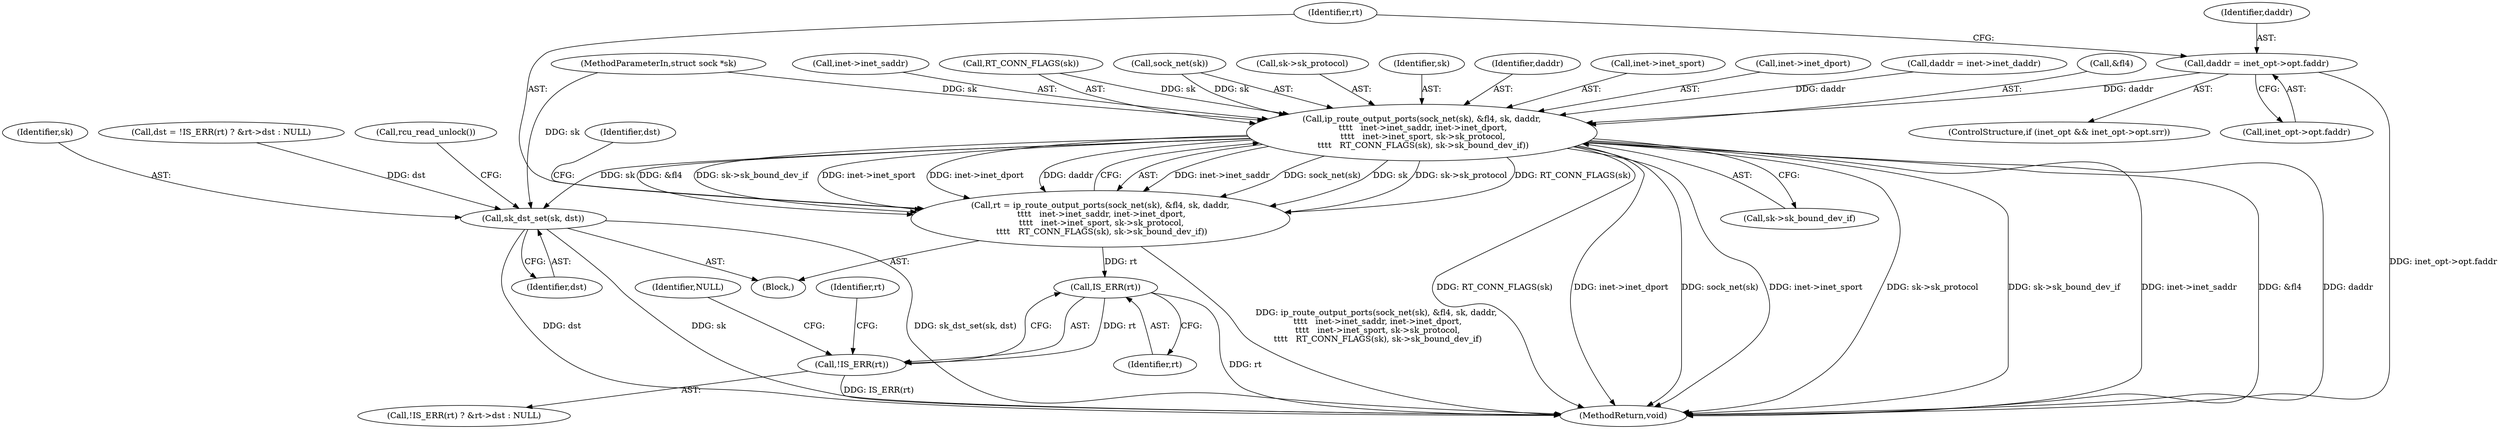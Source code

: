 digraph "0_linux_9709674e68646cee5a24e3000b3558d25412203a@pointer" {
"1000152" [label="(Call,daddr = inet_opt->opt.faddr)"];
"1000161" [label="(Call,ip_route_output_ports(sock_net(sk), &fl4, sk, daddr,\n \t\t\t\t   inet->inet_saddr, inet->inet_dport,\n \t\t\t\t   inet->inet_sport, sk->sk_protocol,\n \t\t\t\t   RT_CONN_FLAGS(sk), sk->sk_bound_dev_if))"];
"1000159" [label="(Call,rt = ip_route_output_ports(sock_net(sk), &fl4, sk, daddr,\n \t\t\t\t   inet->inet_saddr, inet->inet_dport,\n \t\t\t\t   inet->inet_sport, sk->sk_protocol,\n \t\t\t\t   RT_CONN_FLAGS(sk), sk->sk_bound_dev_if))"];
"1000189" [label="(Call,IS_ERR(rt))"];
"1000188" [label="(Call,!IS_ERR(rt))"];
"1000196" [label="(Call,sk_dst_set(sk, dst))"];
"1000187" [label="(Call,!IS_ERR(rt) ? &rt->dst : NULL)"];
"1000185" [label="(Call,dst = !IS_ERR(rt) ? &rt->dst : NULL)"];
"1000193" [label="(Identifier,rt)"];
"1000186" [label="(Identifier,dst)"];
"1000161" [label="(Call,ip_route_output_ports(sock_net(sk), &fl4, sk, daddr,\n \t\t\t\t   inet->inet_saddr, inet->inet_dport,\n \t\t\t\t   inet->inet_sport, sk->sk_protocol,\n \t\t\t\t   RT_CONN_FLAGS(sk), sk->sk_bound_dev_if))"];
"1000189" [label="(Call,IS_ERR(rt))"];
"1000199" [label="(Call,rcu_read_unlock())"];
"1000164" [label="(Call,&fl4)"];
"1000197" [label="(Identifier,sk)"];
"1000168" [label="(Call,inet->inet_saddr)"];
"1000144" [label="(ControlStructure,if (inet_opt && inet_opt->opt.srr))"];
"1000162" [label="(Call,sock_net(sk))"];
"1000177" [label="(Call,sk->sk_protocol)"];
"1000166" [label="(Identifier,sk)"];
"1000152" [label="(Call,daddr = inet_opt->opt.faddr)"];
"1000180" [label="(Call,RT_CONN_FLAGS(sk))"];
"1000190" [label="(Identifier,rt)"];
"1000159" [label="(Call,rt = ip_route_output_ports(sock_net(sk), &fl4, sk, daddr,\n \t\t\t\t   inet->inet_saddr, inet->inet_dport,\n \t\t\t\t   inet->inet_sport, sk->sk_protocol,\n \t\t\t\t   RT_CONN_FLAGS(sk), sk->sk_bound_dev_if))"];
"1000167" [label="(Identifier,daddr)"];
"1000198" [label="(Identifier,dst)"];
"1000195" [label="(Identifier,NULL)"];
"1000196" [label="(Call,sk_dst_set(sk, dst))"];
"1000174" [label="(Call,inet->inet_sport)"];
"1000188" [label="(Call,!IS_ERR(rt))"];
"1000153" [label="(Identifier,daddr)"];
"1000171" [label="(Call,inet->inet_dport)"];
"1000101" [label="(MethodParameterIn,struct sock *sk)"];
"1000110" [label="(Call,daddr = inet->inet_daddr)"];
"1000154" [label="(Call,inet_opt->opt.faddr)"];
"1000160" [label="(Identifier,rt)"];
"1000200" [label="(MethodReturn,void)"];
"1000102" [label="(Block,)"];
"1000182" [label="(Call,sk->sk_bound_dev_if)"];
"1000152" -> "1000144"  [label="AST: "];
"1000152" -> "1000154"  [label="CFG: "];
"1000153" -> "1000152"  [label="AST: "];
"1000154" -> "1000152"  [label="AST: "];
"1000160" -> "1000152"  [label="CFG: "];
"1000152" -> "1000200"  [label="DDG: inet_opt->opt.faddr"];
"1000152" -> "1000161"  [label="DDG: daddr"];
"1000161" -> "1000159"  [label="AST: "];
"1000161" -> "1000182"  [label="CFG: "];
"1000162" -> "1000161"  [label="AST: "];
"1000164" -> "1000161"  [label="AST: "];
"1000166" -> "1000161"  [label="AST: "];
"1000167" -> "1000161"  [label="AST: "];
"1000168" -> "1000161"  [label="AST: "];
"1000171" -> "1000161"  [label="AST: "];
"1000174" -> "1000161"  [label="AST: "];
"1000177" -> "1000161"  [label="AST: "];
"1000180" -> "1000161"  [label="AST: "];
"1000182" -> "1000161"  [label="AST: "];
"1000159" -> "1000161"  [label="CFG: "];
"1000161" -> "1000200"  [label="DDG: sk->sk_protocol"];
"1000161" -> "1000200"  [label="DDG: sk->sk_bound_dev_if"];
"1000161" -> "1000200"  [label="DDG: inet->inet_saddr"];
"1000161" -> "1000200"  [label="DDG: &fl4"];
"1000161" -> "1000200"  [label="DDG: daddr"];
"1000161" -> "1000200"  [label="DDG: RT_CONN_FLAGS(sk)"];
"1000161" -> "1000200"  [label="DDG: inet->inet_dport"];
"1000161" -> "1000200"  [label="DDG: sock_net(sk)"];
"1000161" -> "1000200"  [label="DDG: inet->inet_sport"];
"1000161" -> "1000159"  [label="DDG: inet->inet_saddr"];
"1000161" -> "1000159"  [label="DDG: sock_net(sk)"];
"1000161" -> "1000159"  [label="DDG: sk"];
"1000161" -> "1000159"  [label="DDG: sk->sk_protocol"];
"1000161" -> "1000159"  [label="DDG: RT_CONN_FLAGS(sk)"];
"1000161" -> "1000159"  [label="DDG: &fl4"];
"1000161" -> "1000159"  [label="DDG: sk->sk_bound_dev_if"];
"1000161" -> "1000159"  [label="DDG: inet->inet_sport"];
"1000161" -> "1000159"  [label="DDG: inet->inet_dport"];
"1000161" -> "1000159"  [label="DDG: daddr"];
"1000162" -> "1000161"  [label="DDG: sk"];
"1000180" -> "1000161"  [label="DDG: sk"];
"1000101" -> "1000161"  [label="DDG: sk"];
"1000110" -> "1000161"  [label="DDG: daddr"];
"1000161" -> "1000196"  [label="DDG: sk"];
"1000159" -> "1000102"  [label="AST: "];
"1000160" -> "1000159"  [label="AST: "];
"1000186" -> "1000159"  [label="CFG: "];
"1000159" -> "1000200"  [label="DDG: ip_route_output_ports(sock_net(sk), &fl4, sk, daddr,\n \t\t\t\t   inet->inet_saddr, inet->inet_dport,\n \t\t\t\t   inet->inet_sport, sk->sk_protocol,\n \t\t\t\t   RT_CONN_FLAGS(sk), sk->sk_bound_dev_if)"];
"1000159" -> "1000189"  [label="DDG: rt"];
"1000189" -> "1000188"  [label="AST: "];
"1000189" -> "1000190"  [label="CFG: "];
"1000190" -> "1000189"  [label="AST: "];
"1000188" -> "1000189"  [label="CFG: "];
"1000189" -> "1000200"  [label="DDG: rt"];
"1000189" -> "1000188"  [label="DDG: rt"];
"1000188" -> "1000187"  [label="AST: "];
"1000193" -> "1000188"  [label="CFG: "];
"1000195" -> "1000188"  [label="CFG: "];
"1000188" -> "1000200"  [label="DDG: IS_ERR(rt)"];
"1000196" -> "1000102"  [label="AST: "];
"1000196" -> "1000198"  [label="CFG: "];
"1000197" -> "1000196"  [label="AST: "];
"1000198" -> "1000196"  [label="AST: "];
"1000199" -> "1000196"  [label="CFG: "];
"1000196" -> "1000200"  [label="DDG: sk"];
"1000196" -> "1000200"  [label="DDG: sk_dst_set(sk, dst)"];
"1000196" -> "1000200"  [label="DDG: dst"];
"1000101" -> "1000196"  [label="DDG: sk"];
"1000185" -> "1000196"  [label="DDG: dst"];
}
